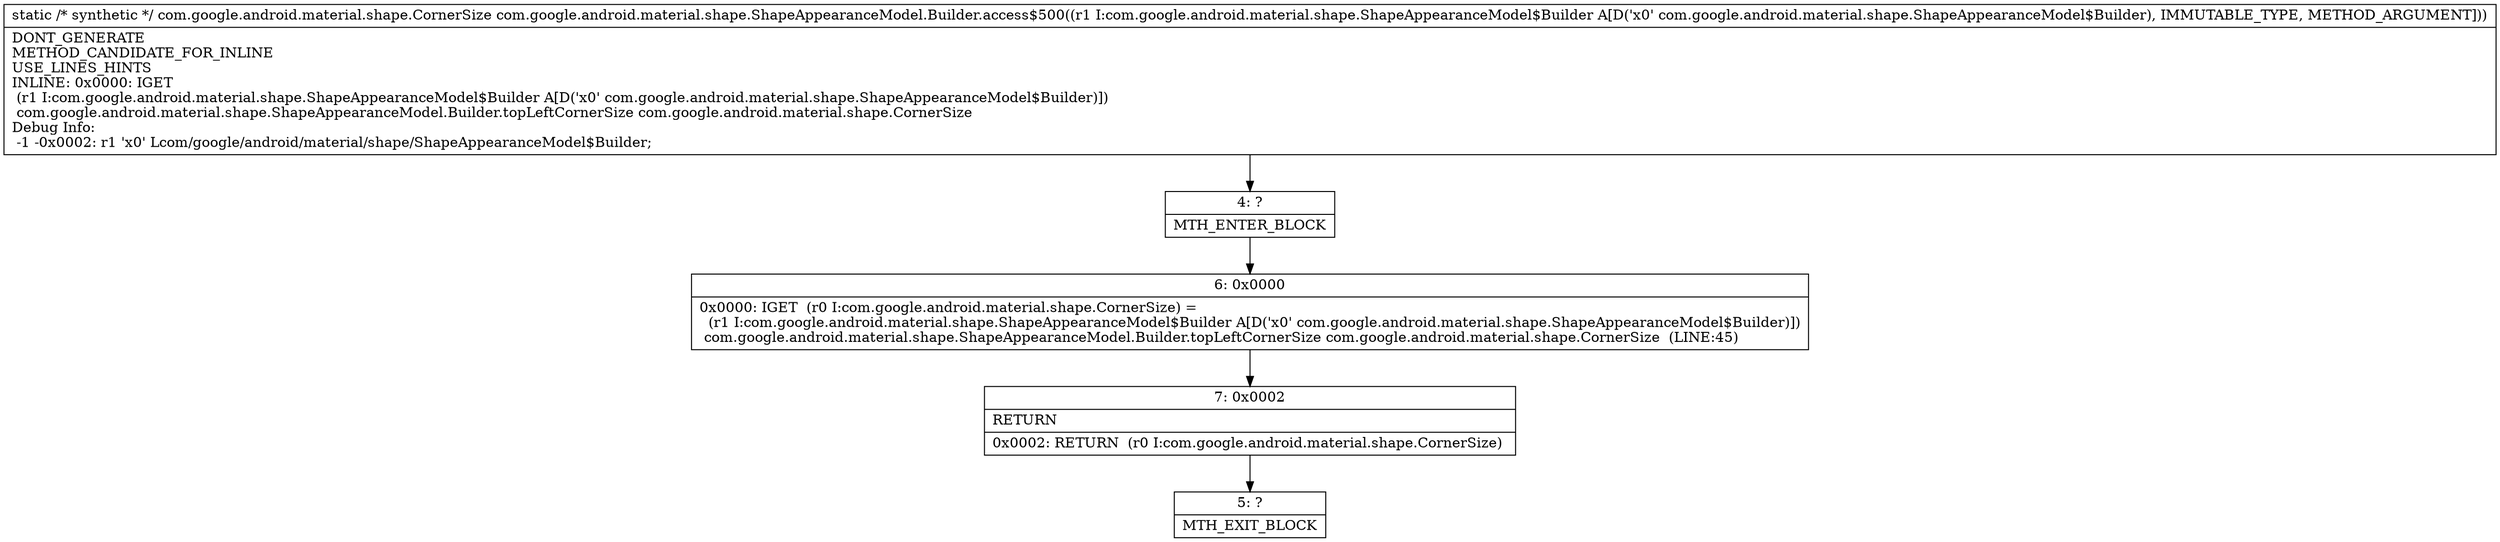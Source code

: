 digraph "CFG forcom.google.android.material.shape.ShapeAppearanceModel.Builder.access$500(Lcom\/google\/android\/material\/shape\/ShapeAppearanceModel$Builder;)Lcom\/google\/android\/material\/shape\/CornerSize;" {
Node_4 [shape=record,label="{4\:\ ?|MTH_ENTER_BLOCK\l}"];
Node_6 [shape=record,label="{6\:\ 0x0000|0x0000: IGET  (r0 I:com.google.android.material.shape.CornerSize) = \l  (r1 I:com.google.android.material.shape.ShapeAppearanceModel$Builder A[D('x0' com.google.android.material.shape.ShapeAppearanceModel$Builder)])\l com.google.android.material.shape.ShapeAppearanceModel.Builder.topLeftCornerSize com.google.android.material.shape.CornerSize  (LINE:45)\l}"];
Node_7 [shape=record,label="{7\:\ 0x0002|RETURN\l|0x0002: RETURN  (r0 I:com.google.android.material.shape.CornerSize) \l}"];
Node_5 [shape=record,label="{5\:\ ?|MTH_EXIT_BLOCK\l}"];
MethodNode[shape=record,label="{static \/* synthetic *\/ com.google.android.material.shape.CornerSize com.google.android.material.shape.ShapeAppearanceModel.Builder.access$500((r1 I:com.google.android.material.shape.ShapeAppearanceModel$Builder A[D('x0' com.google.android.material.shape.ShapeAppearanceModel$Builder), IMMUTABLE_TYPE, METHOD_ARGUMENT]))  | DONT_GENERATE\lMETHOD_CANDIDATE_FOR_INLINE\lUSE_LINES_HINTS\lINLINE: 0x0000: IGET  \l  (r1 I:com.google.android.material.shape.ShapeAppearanceModel$Builder A[D('x0' com.google.android.material.shape.ShapeAppearanceModel$Builder)])\l com.google.android.material.shape.ShapeAppearanceModel.Builder.topLeftCornerSize com.google.android.material.shape.CornerSize\lDebug Info:\l  \-1 \-0x0002: r1 'x0' Lcom\/google\/android\/material\/shape\/ShapeAppearanceModel$Builder;\l}"];
MethodNode -> Node_4;Node_4 -> Node_6;
Node_6 -> Node_7;
Node_7 -> Node_5;
}


